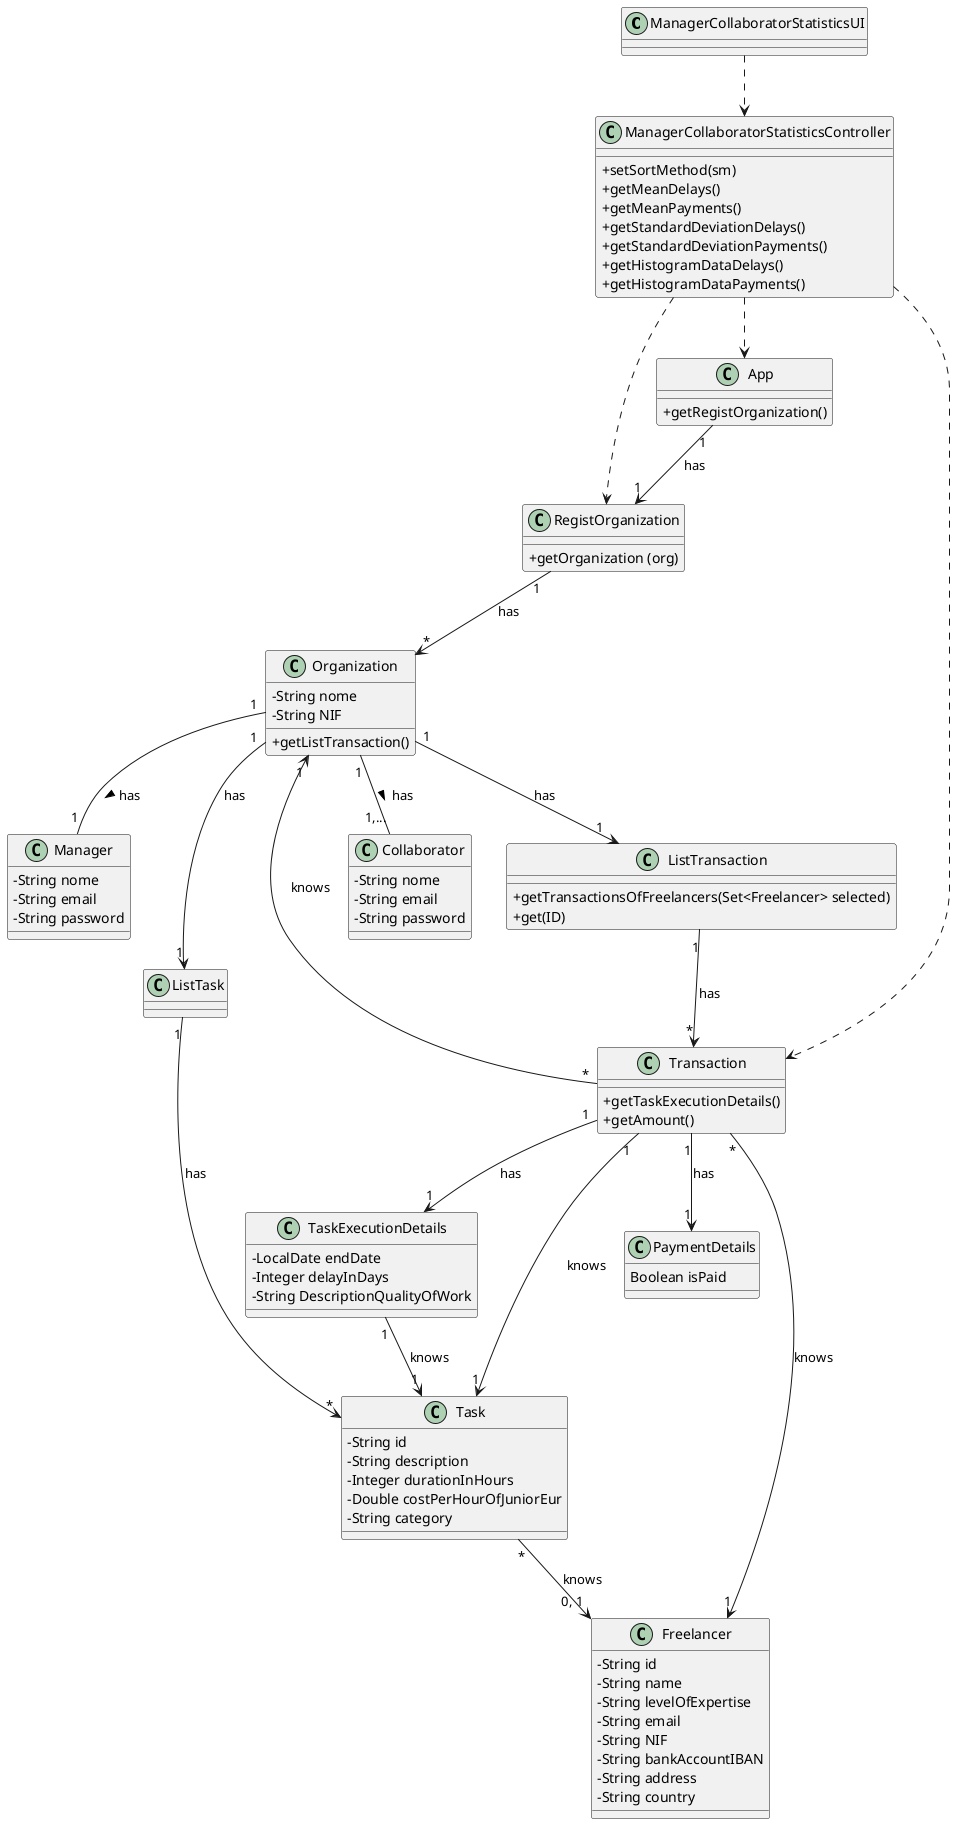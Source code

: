 @startuml CD
skinparam classAttributeIconSize 0
top to bottom direction

class ManagerCollaboratorStatisticsUI {

}

class ManagerCollaboratorStatisticsController {
        + setSortMethod(sm)
        + getMeanDelays()
        + getMeanPayments()
        + getStandardDeviationDelays()
        + getStandardDeviationPayments()
        + getHistogramDataDelays()
        + getHistogramDataPayments()
}


class App {
        + getRegistOrganization()
}

class RegistOrganization {
        + getOrganization (org)
}

class Organization {
        - String nome
        - String NIF
        + getListTransaction()
}

class Collaborator {
        - String nome
        - String email
        - String password
}

class Manager {
        - String nome
        - String email
        - String password
}

class ListTransaction {
        + getTransactionsOfFreelancers(Set<Freelancer> selected)
        + get(ID)
}

class Transaction {
        + getTaskExecutionDetails()
        + getAmount()
}


class Task {
        - String id
        - String description
        - Integer durationInHours
        - Double costPerHourOfJuniorEur
        - String category
}

class TaskExecutionDetails {
        - LocalDate endDate
        - Integer delayInDays
        - String DescriptionQualityOfWork
}

class Freelancer {
        - String id
        - String name
        - String levelOfExpertise
        - String email
        - String NIF
        - String bankAccountIBAN
        - String address
        - String country
}

class PaymentDetails {
        Boolean isPaid
}

ManagerCollaboratorStatisticsController ..> App
ManagerCollaboratorStatisticsController ..> RegistOrganization
ManagerCollaboratorStatisticsController ..> Transaction
ManagerCollaboratorStatisticsUI ..> ManagerCollaboratorStatisticsController
Organization                 "1" -- "1,..."   Collaborator              : has >
Organization                 "1" -- "1"       Manager                   : has >
Transaction                  "1" --> "1"      Task                      : knows
Transaction                  "*" --> "1"      Freelancer                : knows
Transaction                  "*" --> "1"      Organization              : knows
Transaction                  "1" --> "1"      TaskExecutionDetails      : has
TaskExecutionDetails         "1" --> "1"      Task                      : knows
Organization                 "1" --> "1"      ListTask                  : has
ListTask                     "1" --> "*"      Task                      : has
Organization                 "1" --> "1"      ListTransaction           : has
ListTransaction              "1" --> "*"      Transaction               : has
Task                         "*" --> "0, 1"   Freelancer                : knows
App                          "1" --> "1"      RegistOrganization        : has
RegistOrganization           "1" --> "*"      Organization              : has
Transaction                  "1" --> "1"      PaymentDetails            : has

@enduml